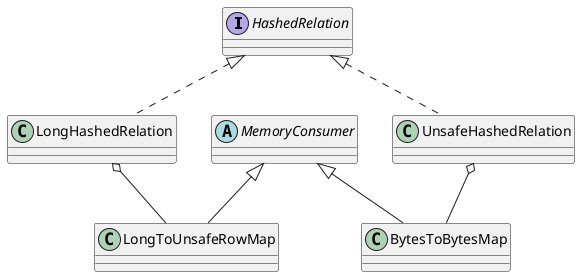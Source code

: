 @startuml


interface HashedRelation
abstract class MemoryConsumer

HashedRelation <|.. LongHashedRelation
HashedRelation <|.. UnsafeHashedRelation

MemoryConsumer <|-- LongToUnsafeRowMap
MemoryConsumer <|-- BytesToBytesMap

LongHashedRelation o-- LongToUnsafeRowMap
UnsafeHashedRelation o-- BytesToBytesMap

@enduml